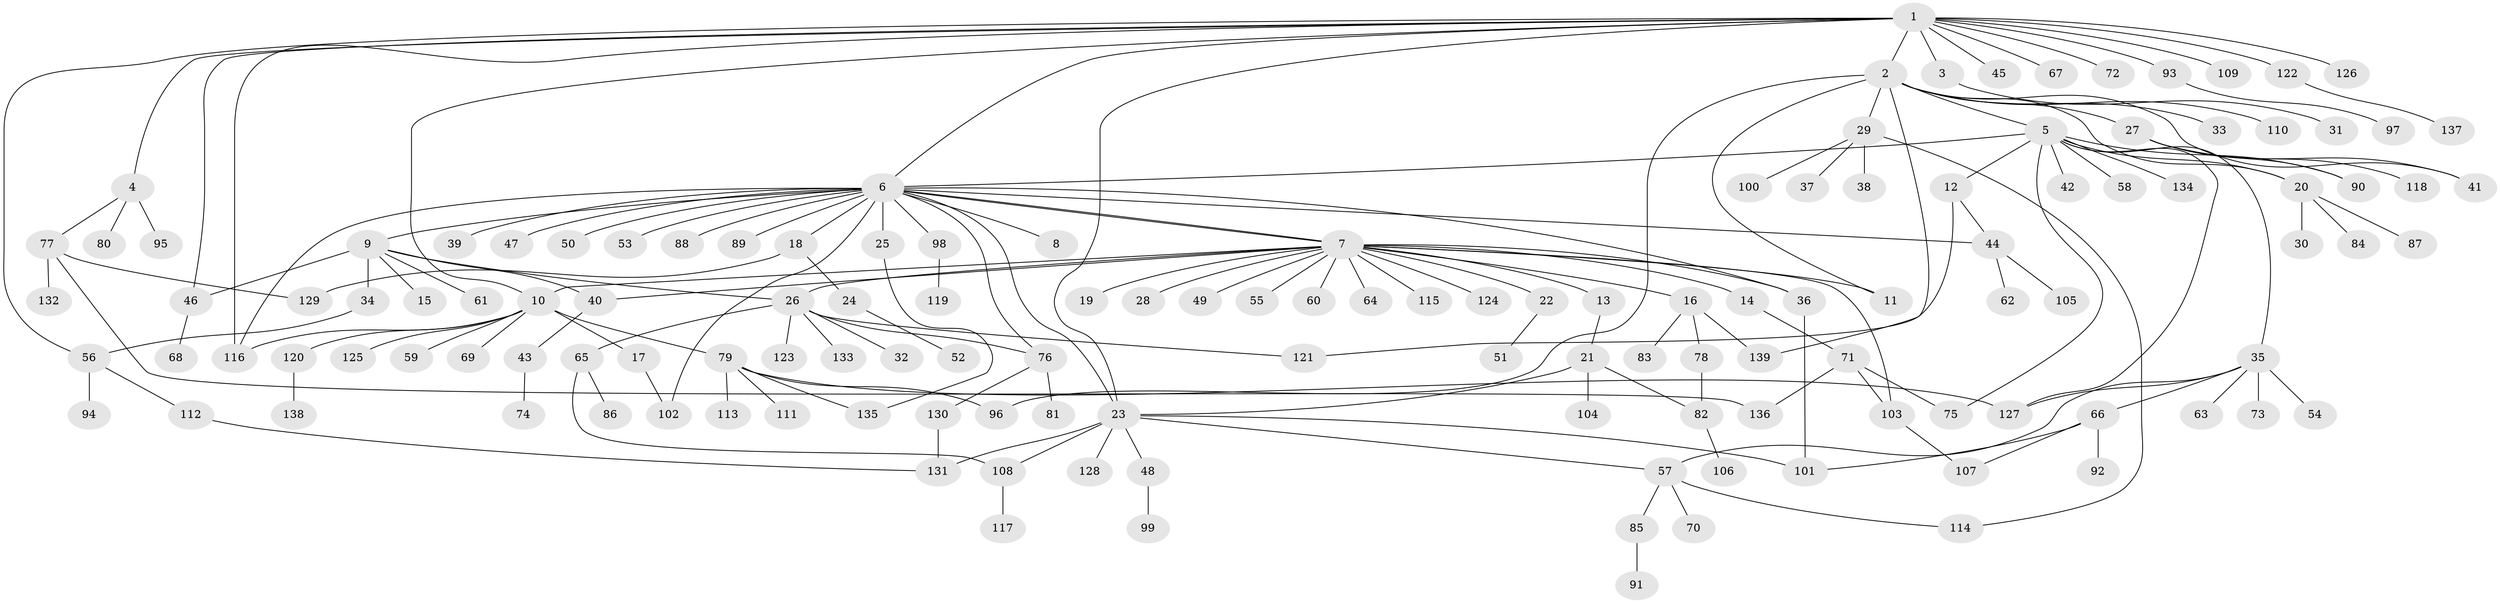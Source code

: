 // coarse degree distribution, {15: 0.009259259259259259, 10: 0.009259259259259259, 2: 0.17592592592592593, 3: 0.10185185185185185, 29: 0.009259259259259259, 26: 0.009259259259259259, 1: 0.5555555555555556, 8: 0.009259259259259259, 4: 0.07407407407407407, 9: 0.018518518518518517, 6: 0.018518518518518517, 5: 0.009259259259259259}
// Generated by graph-tools (version 1.1) at 2025/51/02/27/25 19:51:54]
// undirected, 139 vertices, 176 edges
graph export_dot {
graph [start="1"]
  node [color=gray90,style=filled];
  1;
  2;
  3;
  4;
  5;
  6;
  7;
  8;
  9;
  10;
  11;
  12;
  13;
  14;
  15;
  16;
  17;
  18;
  19;
  20;
  21;
  22;
  23;
  24;
  25;
  26;
  27;
  28;
  29;
  30;
  31;
  32;
  33;
  34;
  35;
  36;
  37;
  38;
  39;
  40;
  41;
  42;
  43;
  44;
  45;
  46;
  47;
  48;
  49;
  50;
  51;
  52;
  53;
  54;
  55;
  56;
  57;
  58;
  59;
  60;
  61;
  62;
  63;
  64;
  65;
  66;
  67;
  68;
  69;
  70;
  71;
  72;
  73;
  74;
  75;
  76;
  77;
  78;
  79;
  80;
  81;
  82;
  83;
  84;
  85;
  86;
  87;
  88;
  89;
  90;
  91;
  92;
  93;
  94;
  95;
  96;
  97;
  98;
  99;
  100;
  101;
  102;
  103;
  104;
  105;
  106;
  107;
  108;
  109;
  110;
  111;
  112;
  113;
  114;
  115;
  116;
  117;
  118;
  119;
  120;
  121;
  122;
  123;
  124;
  125;
  126;
  127;
  128;
  129;
  130;
  131;
  132;
  133;
  134;
  135;
  136;
  137;
  138;
  139;
  1 -- 2;
  1 -- 3;
  1 -- 4;
  1 -- 6;
  1 -- 10;
  1 -- 23;
  1 -- 45;
  1 -- 46;
  1 -- 56;
  1 -- 67;
  1 -- 72;
  1 -- 93;
  1 -- 109;
  1 -- 116;
  1 -- 122;
  1 -- 126;
  2 -- 5;
  2 -- 11;
  2 -- 20;
  2 -- 27;
  2 -- 29;
  2 -- 33;
  2 -- 41;
  2 -- 96;
  2 -- 110;
  2 -- 139;
  3 -- 31;
  4 -- 77;
  4 -- 80;
  4 -- 95;
  5 -- 6;
  5 -- 12;
  5 -- 20;
  5 -- 35;
  5 -- 42;
  5 -- 58;
  5 -- 75;
  5 -- 90;
  5 -- 127;
  5 -- 134;
  6 -- 7;
  6 -- 7;
  6 -- 8;
  6 -- 9;
  6 -- 18;
  6 -- 23;
  6 -- 25;
  6 -- 36;
  6 -- 39;
  6 -- 44;
  6 -- 47;
  6 -- 50;
  6 -- 53;
  6 -- 76;
  6 -- 88;
  6 -- 89;
  6 -- 98;
  6 -- 102;
  6 -- 116;
  7 -- 10;
  7 -- 11;
  7 -- 13;
  7 -- 14;
  7 -- 16;
  7 -- 19;
  7 -- 22;
  7 -- 26;
  7 -- 28;
  7 -- 36;
  7 -- 40;
  7 -- 49;
  7 -- 55;
  7 -- 60;
  7 -- 64;
  7 -- 103;
  7 -- 115;
  7 -- 124;
  9 -- 15;
  9 -- 26;
  9 -- 34;
  9 -- 40;
  9 -- 46;
  9 -- 61;
  10 -- 17;
  10 -- 59;
  10 -- 69;
  10 -- 79;
  10 -- 116;
  10 -- 120;
  10 -- 125;
  12 -- 44;
  12 -- 121;
  13 -- 21;
  14 -- 71;
  16 -- 78;
  16 -- 83;
  16 -- 139;
  17 -- 102;
  18 -- 24;
  18 -- 129;
  20 -- 30;
  20 -- 84;
  20 -- 87;
  21 -- 23;
  21 -- 82;
  21 -- 104;
  22 -- 51;
  23 -- 48;
  23 -- 57;
  23 -- 101;
  23 -- 108;
  23 -- 128;
  23 -- 131;
  24 -- 52;
  25 -- 135;
  26 -- 32;
  26 -- 65;
  26 -- 76;
  26 -- 121;
  26 -- 123;
  26 -- 133;
  27 -- 41;
  27 -- 90;
  27 -- 118;
  29 -- 37;
  29 -- 38;
  29 -- 100;
  29 -- 114;
  34 -- 56;
  35 -- 54;
  35 -- 57;
  35 -- 63;
  35 -- 66;
  35 -- 73;
  35 -- 127;
  36 -- 101;
  40 -- 43;
  43 -- 74;
  44 -- 62;
  44 -- 105;
  46 -- 68;
  48 -- 99;
  56 -- 94;
  56 -- 112;
  57 -- 70;
  57 -- 85;
  57 -- 114;
  65 -- 86;
  65 -- 108;
  66 -- 92;
  66 -- 101;
  66 -- 107;
  71 -- 75;
  71 -- 103;
  71 -- 136;
  76 -- 81;
  76 -- 130;
  77 -- 129;
  77 -- 132;
  77 -- 136;
  78 -- 82;
  79 -- 96;
  79 -- 111;
  79 -- 113;
  79 -- 127;
  79 -- 135;
  82 -- 106;
  85 -- 91;
  93 -- 97;
  98 -- 119;
  103 -- 107;
  108 -- 117;
  112 -- 131;
  120 -- 138;
  122 -- 137;
  130 -- 131;
}
